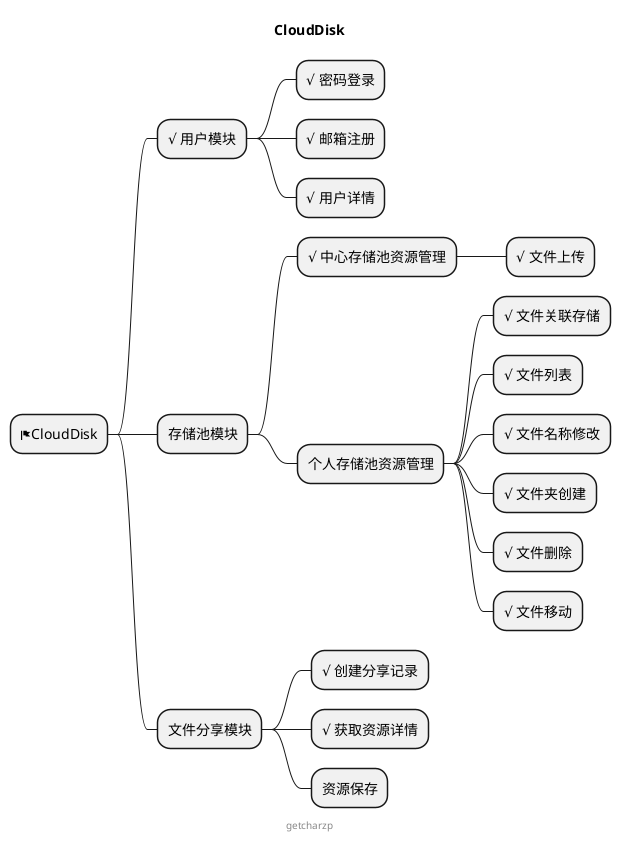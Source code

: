 @startmindmap

title CloudDisk

* <&flag>CloudDisk
** √ 用户模块
*** √ 密码登录
*** √ 邮箱注册
*** √ 用户详情
** 存储池模块
*** √ 中心存储池资源管理
**** √ 文件上传
*** 个人存储池资源管理
**** √ 文件关联存储
**** √ 文件列表
**** √ 文件名称修改
**** √ 文件夹创建
**** √ 文件删除
**** √ 文件移动
** 文件分享模块
*** √ 创建分享记录
*** √ 获取资源详情
*** 资源保存

center footer getcharzp

@endmindmap
